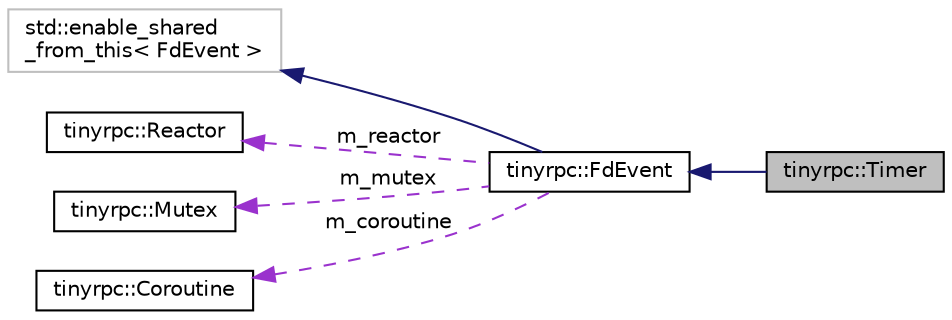 digraph "tinyrpc::Timer"
{
 // LATEX_PDF_SIZE
  edge [fontname="Helvetica",fontsize="10",labelfontname="Helvetica",labelfontsize="10"];
  node [fontname="Helvetica",fontsize="10",shape=record];
  rankdir="LR";
  Node1 [label="tinyrpc::Timer",height=0.2,width=0.4,color="black", fillcolor="grey75", style="filled", fontcolor="black",tooltip=" "];
  Node2 -> Node1 [dir="back",color="midnightblue",fontsize="10",style="solid",fontname="Helvetica"];
  Node2 [label="tinyrpc::FdEvent",height=0.2,width=0.4,color="black", fillcolor="white", style="filled",URL="$classtinyrpc_1_1FdEvent.html",tooltip=" "];
  Node3 -> Node2 [dir="back",color="midnightblue",fontsize="10",style="solid",fontname="Helvetica"];
  Node3 [label="std::enable_shared\l_from_this\< FdEvent \>",height=0.2,width=0.4,color="grey75", fillcolor="white", style="filled",tooltip=" "];
  Node4 -> Node2 [dir="back",color="darkorchid3",fontsize="10",style="dashed",label=" m_reactor" ,fontname="Helvetica"];
  Node4 [label="tinyrpc::Reactor",height=0.2,width=0.4,color="black", fillcolor="white", style="filled",URL="$classtinyrpc_1_1Reactor.html",tooltip=" "];
  Node5 -> Node2 [dir="back",color="darkorchid3",fontsize="10",style="dashed",label=" m_mutex" ,fontname="Helvetica"];
  Node5 [label="tinyrpc::Mutex",height=0.2,width=0.4,color="black", fillcolor="white", style="filled",URL="$classtinyrpc_1_1Mutex.html",tooltip=" "];
  Node6 -> Node2 [dir="back",color="darkorchid3",fontsize="10",style="dashed",label=" m_coroutine" ,fontname="Helvetica"];
  Node6 [label="tinyrpc::Coroutine",height=0.2,width=0.4,color="black", fillcolor="white", style="filled",URL="$classtinyrpc_1_1Coroutine.html",tooltip=" "];
}

